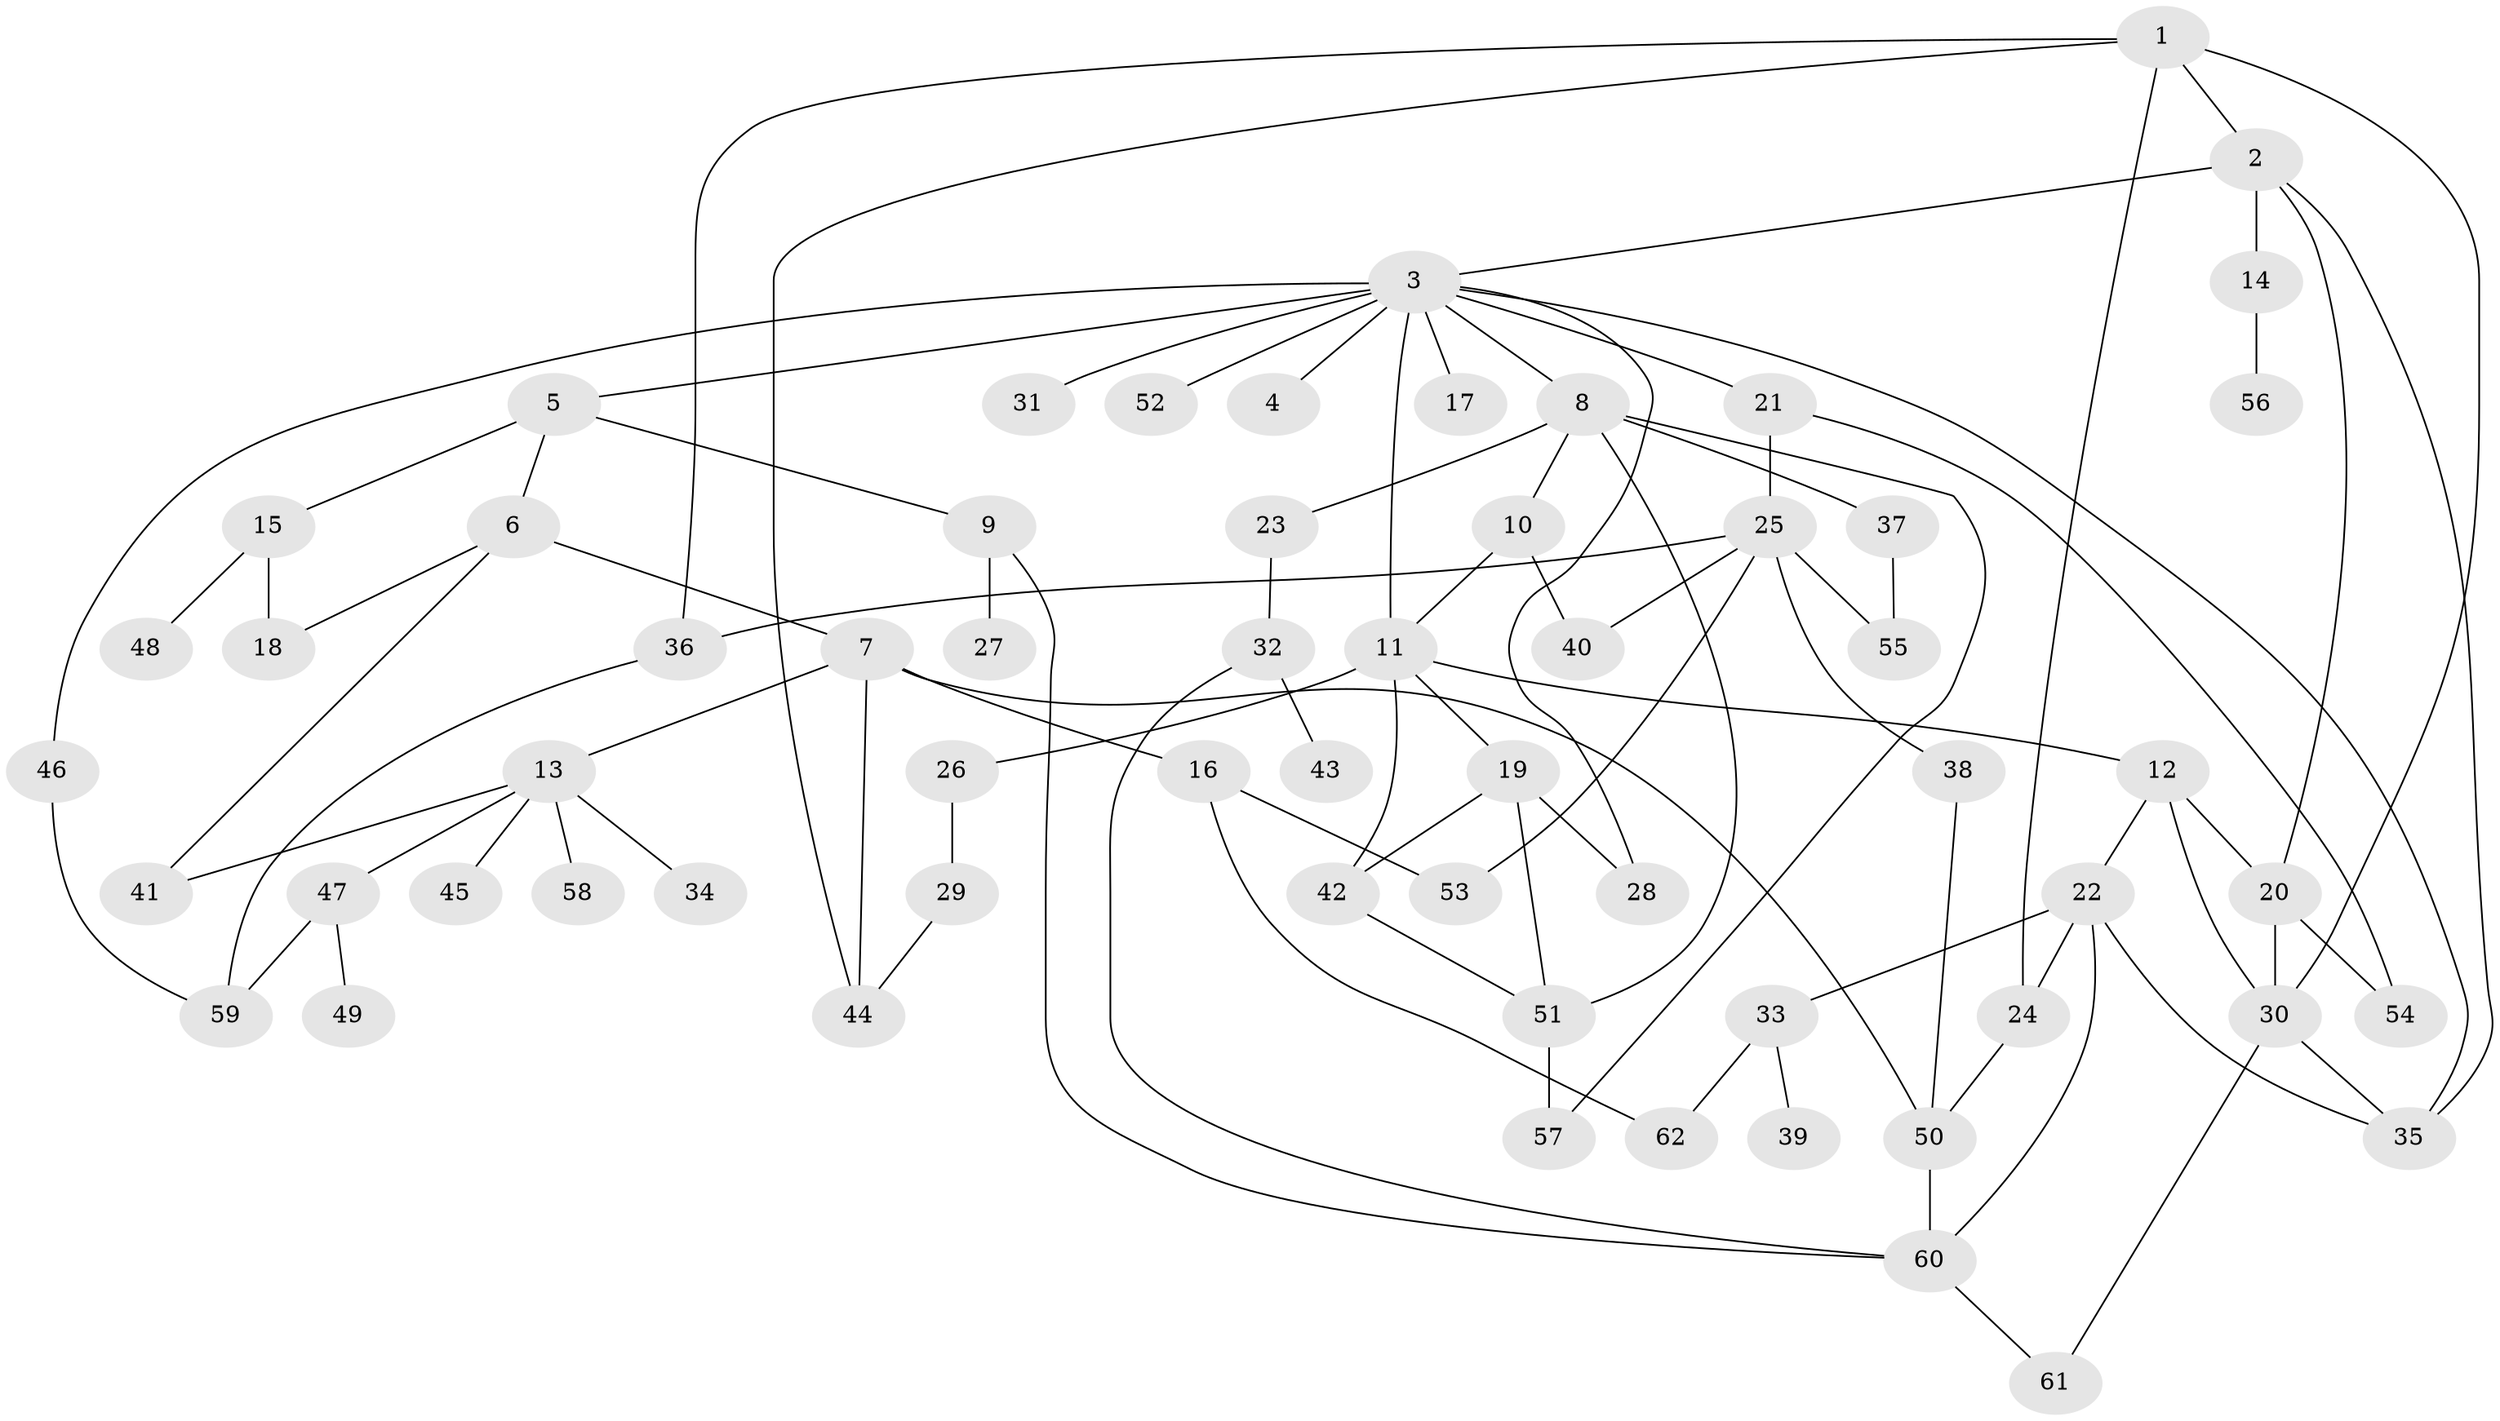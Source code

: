 // coarse degree distribution, {6: 0.0975609756097561, 14: 0.024390243902439025, 1: 0.2926829268292683, 4: 0.024390243902439025, 3: 0.21951219512195122, 9: 0.024390243902439025, 5: 0.07317073170731707, 2: 0.21951219512195122, 7: 0.024390243902439025}
// Generated by graph-tools (version 1.1) at 2025/41/03/06/25 10:41:27]
// undirected, 62 vertices, 92 edges
graph export_dot {
graph [start="1"]
  node [color=gray90,style=filled];
  1;
  2;
  3;
  4;
  5;
  6;
  7;
  8;
  9;
  10;
  11;
  12;
  13;
  14;
  15;
  16;
  17;
  18;
  19;
  20;
  21;
  22;
  23;
  24;
  25;
  26;
  27;
  28;
  29;
  30;
  31;
  32;
  33;
  34;
  35;
  36;
  37;
  38;
  39;
  40;
  41;
  42;
  43;
  44;
  45;
  46;
  47;
  48;
  49;
  50;
  51;
  52;
  53;
  54;
  55;
  56;
  57;
  58;
  59;
  60;
  61;
  62;
  1 -- 2;
  1 -- 36;
  1 -- 44;
  1 -- 30;
  1 -- 24;
  2 -- 3;
  2 -- 14;
  2 -- 35;
  2 -- 20;
  3 -- 4;
  3 -- 5;
  3 -- 8;
  3 -- 11;
  3 -- 17;
  3 -- 21;
  3 -- 28;
  3 -- 31;
  3 -- 35;
  3 -- 46;
  3 -- 52;
  5 -- 6;
  5 -- 9;
  5 -- 15;
  6 -- 7;
  6 -- 18;
  6 -- 41;
  7 -- 13;
  7 -- 16;
  7 -- 44;
  7 -- 50;
  8 -- 10;
  8 -- 23;
  8 -- 37;
  8 -- 57;
  8 -- 51;
  9 -- 27;
  9 -- 60;
  10 -- 40;
  10 -- 11;
  11 -- 12;
  11 -- 19;
  11 -- 26;
  11 -- 42;
  12 -- 20;
  12 -- 22;
  12 -- 30;
  13 -- 34;
  13 -- 45;
  13 -- 47;
  13 -- 58;
  13 -- 41;
  14 -- 56;
  15 -- 48;
  15 -- 18;
  16 -- 53;
  16 -- 62;
  19 -- 42;
  19 -- 51;
  19 -- 28;
  20 -- 30;
  20 -- 54;
  21 -- 25;
  21 -- 54;
  22 -- 24;
  22 -- 33;
  22 -- 60;
  22 -- 35;
  23 -- 32;
  24 -- 50;
  25 -- 36;
  25 -- 38;
  25 -- 55;
  25 -- 53;
  25 -- 40;
  26 -- 29;
  29 -- 44;
  30 -- 61;
  30 -- 35;
  32 -- 43;
  32 -- 60;
  33 -- 39;
  33 -- 62;
  36 -- 59;
  37 -- 55;
  38 -- 50;
  42 -- 51;
  46 -- 59;
  47 -- 49;
  47 -- 59;
  50 -- 60;
  51 -- 57;
  60 -- 61;
}
